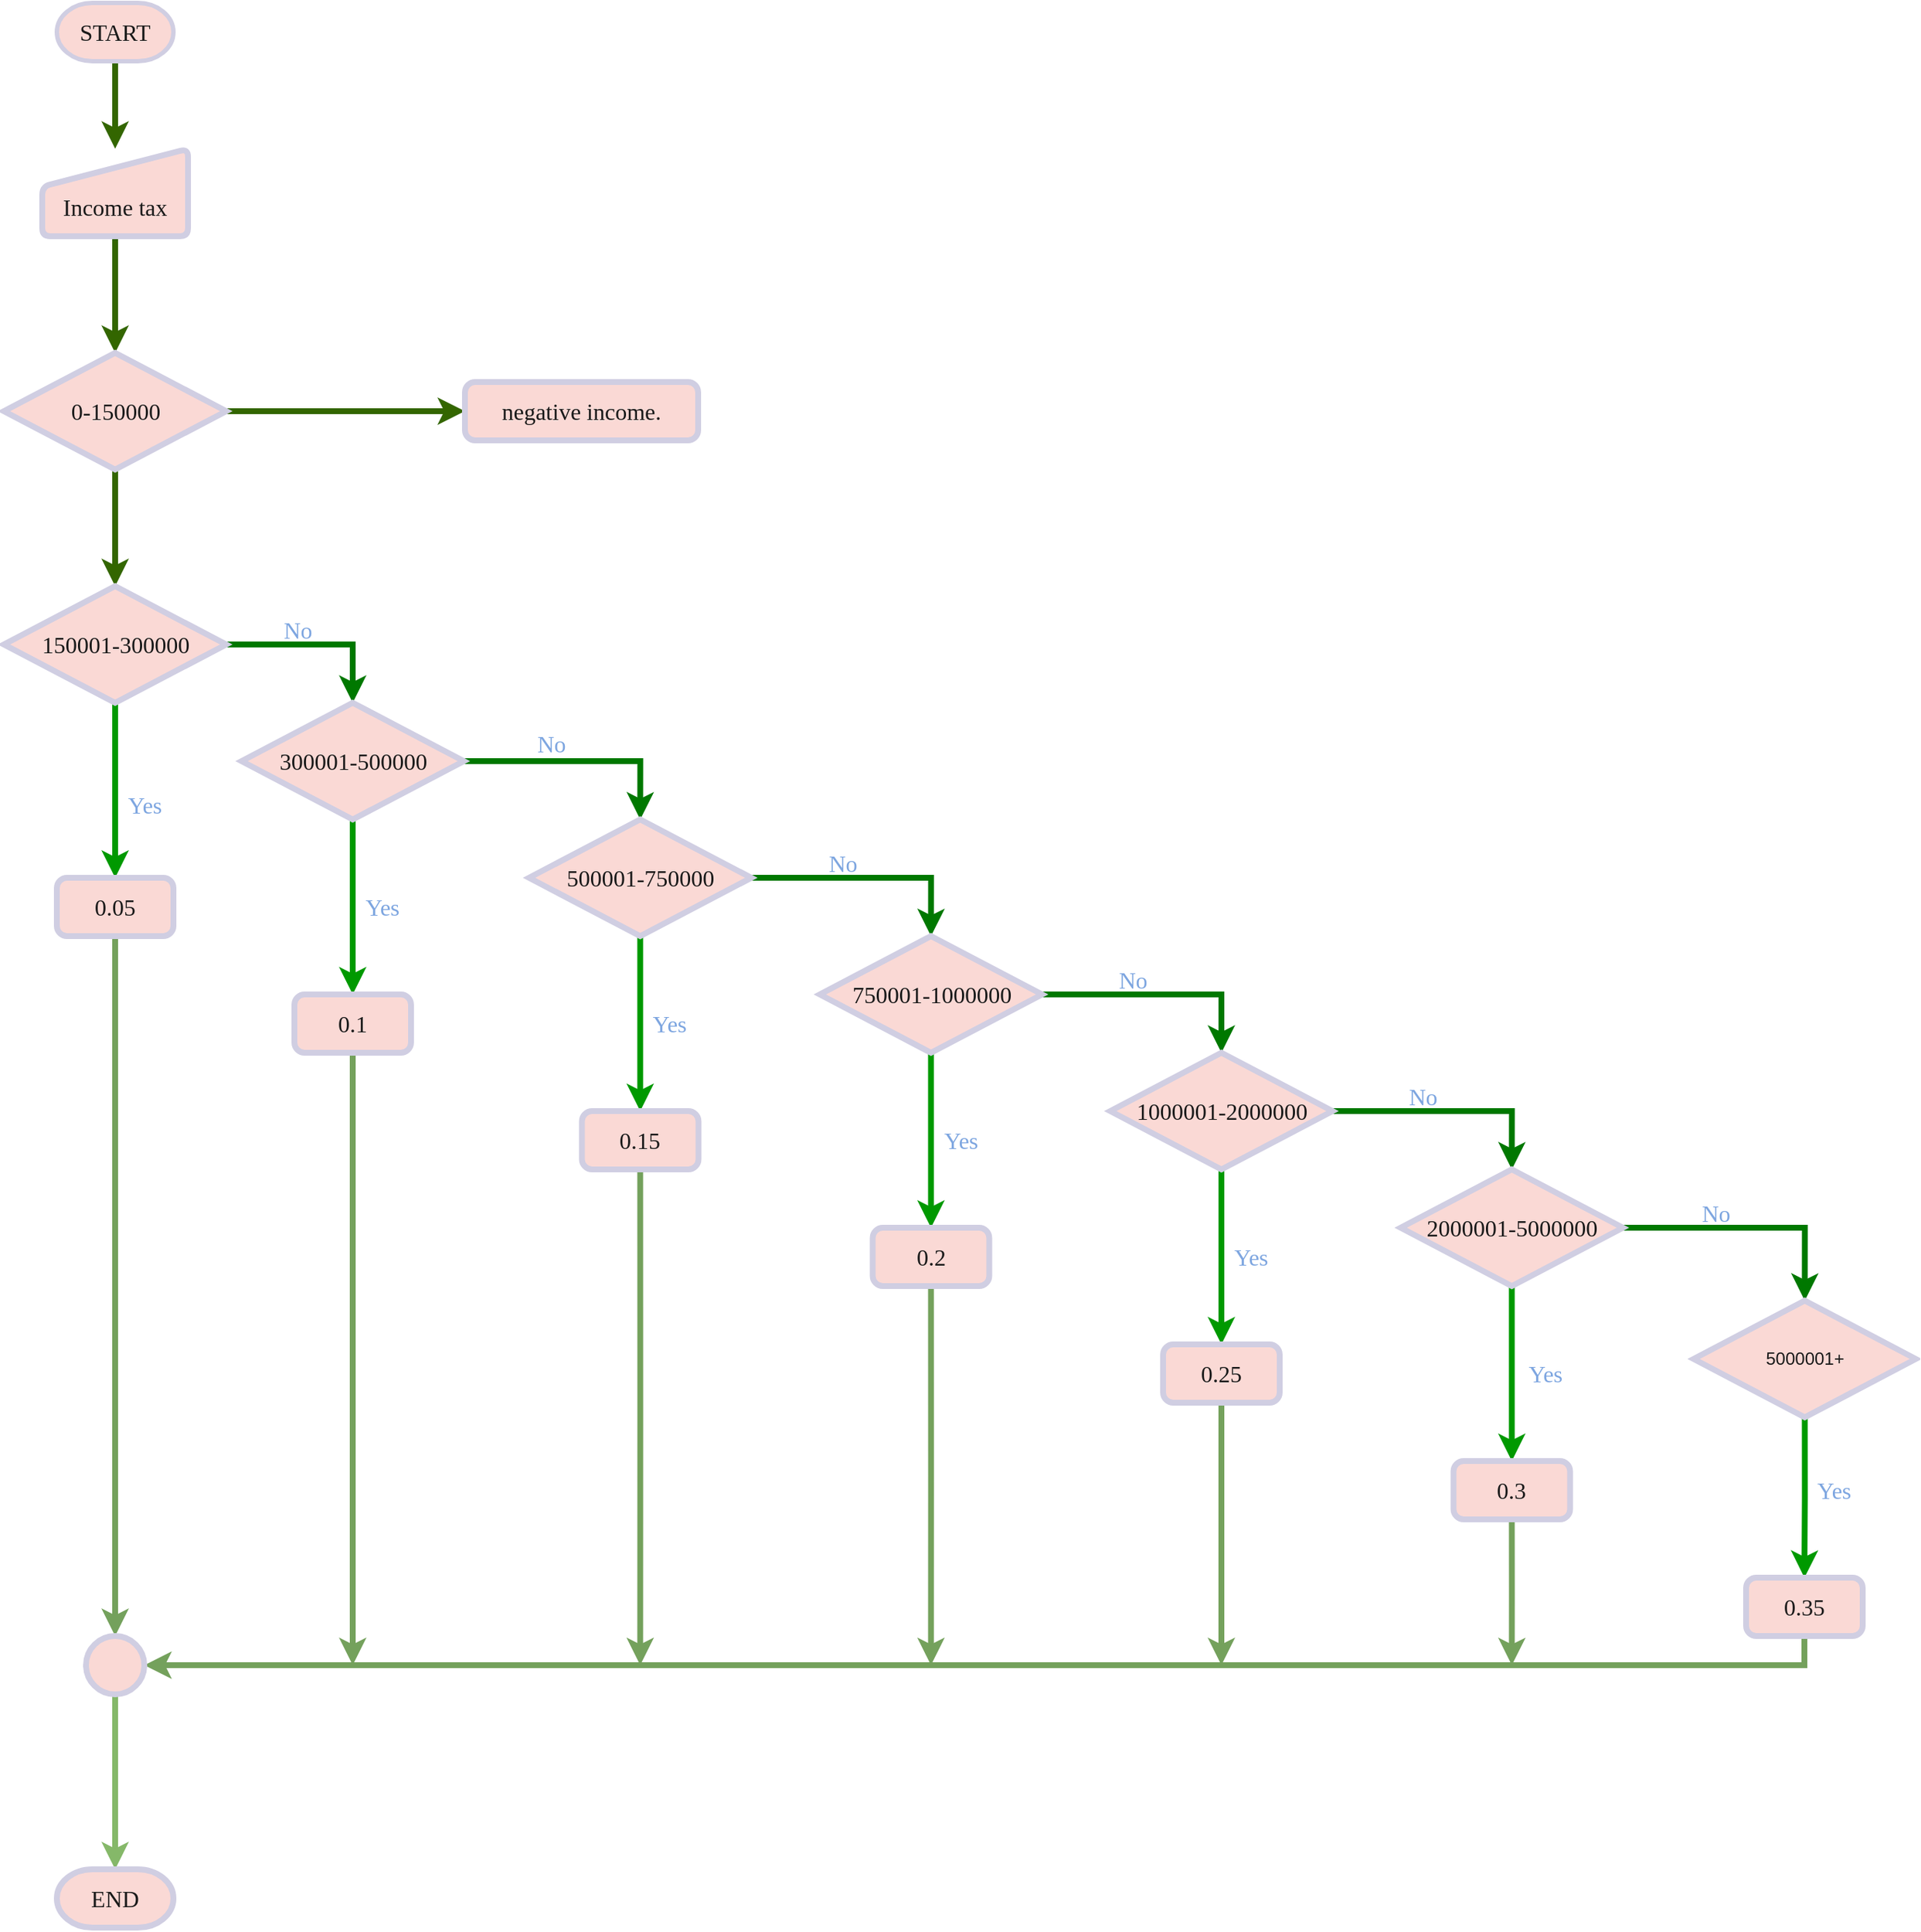 <mxfile version="13.4.5" type="device"><diagram id="NYKXYWoV4QDuxbR2wXt-" name="Page-1"><mxGraphModel dx="1920" dy="1205" grid="1" gridSize="10" guides="1" tooltips="1" connect="1" arrows="1" fold="1" page="1" pageScale="1" pageWidth="827" pageHeight="1169" math="0" shadow="0"><root><mxCell id="0"/><mxCell id="1" parent="0"/><mxCell id="YWrXTuoDD567YwXB1C9O-3" style="edgeStyle=orthogonalEdgeStyle;rounded=0;orthogonalLoop=1;jettySize=auto;html=1;exitX=0.5;exitY=1;exitDx=0;exitDy=0;exitPerimeter=0;entryX=0.5;entryY=0;entryDx=0;entryDy=0;fontFamily=Times New Roman;fontSize=16;strokeWidth=4;fontColor=#1A1A1A;fillColor=#ffcccc;strokeColor=#336600;" parent="1" source="YWrXTuoDD567YwXB1C9O-1" target="YWrXTuoDD567YwXB1C9O-2" edge="1"><mxGeometry relative="1" as="geometry"/></mxCell><mxCell id="YWrXTuoDD567YwXB1C9O-1" value="START" style="strokeWidth=3;html=1;shape=mxgraph.flowchart.terminator;whiteSpace=wrap;fontFamily=Times New Roman;fontSize=16;fillColor=#FAD9D5;strokeColor=#D0CEE2;fontColor=#1A1A1A;" parent="1" vertex="1"><mxGeometry x="200" y="80" width="80" height="40" as="geometry"/></mxCell><mxCell id="YWrXTuoDD567YwXB1C9O-9" style="edgeStyle=orthogonalEdgeStyle;rounded=0;orthogonalLoop=1;jettySize=auto;html=1;exitX=0.5;exitY=1;exitDx=0;exitDy=0;entryX=0.5;entryY=0;entryDx=0;entryDy=0;entryPerimeter=0;fontFamily=Times New Roman;fontSize=16;strokeWidth=4;fontColor=#1A1A1A;fillColor=#ffcccc;strokeColor=#336600;" parent="1" source="YWrXTuoDD567YwXB1C9O-2" target="YWrXTuoDD567YwXB1C9O-4" edge="1"><mxGeometry relative="1" as="geometry"/></mxCell><mxCell id="YWrXTuoDD567YwXB1C9O-2" value="&lt;br style=&quot;font-size: 16px;&quot;&gt;Income tax" style="html=1;strokeWidth=4;shape=manualInput;whiteSpace=wrap;rounded=1;size=26;arcSize=11;fontFamily=Times New Roman;fontSize=16;fillColor=#FAD9D5;strokeColor=#D0CEE2;fontColor=#1A1A1A;" parent="1" vertex="1"><mxGeometry x="190" y="180" width="100" height="60" as="geometry"/></mxCell><mxCell id="YWrXTuoDD567YwXB1C9O-6" style="edgeStyle=orthogonalEdgeStyle;rounded=0;orthogonalLoop=1;jettySize=auto;html=1;exitX=1;exitY=0.5;exitDx=0;exitDy=0;exitPerimeter=0;entryX=0;entryY=0.5;entryDx=0;entryDy=0;fontFamily=Times New Roman;fontSize=16;strokeWidth=4;fontColor=#1A1A1A;fillColor=#ffcccc;strokeColor=#336600;" parent="1" source="YWrXTuoDD567YwXB1C9O-4" target="YWrXTuoDD567YwXB1C9O-5" edge="1"><mxGeometry relative="1" as="geometry"/></mxCell><mxCell id="YWrXTuoDD567YwXB1C9O-8" style="edgeStyle=orthogonalEdgeStyle;rounded=0;orthogonalLoop=1;jettySize=auto;html=1;exitX=0.5;exitY=1;exitDx=0;exitDy=0;exitPerimeter=0;entryX=0.5;entryY=0;entryDx=0;entryDy=0;entryPerimeter=0;fontFamily=Times New Roman;fontSize=16;strokeWidth=4;fontColor=#1A1A1A;fillColor=#ffcccc;strokeColor=#336600;" parent="1" source="YWrXTuoDD567YwXB1C9O-4" target="YWrXTuoDD567YwXB1C9O-7" edge="1"><mxGeometry relative="1" as="geometry"/></mxCell><mxCell id="YWrXTuoDD567YwXB1C9O-4" value="0-150000" style="strokeWidth=4;html=1;shape=mxgraph.flowchart.decision;whiteSpace=wrap;fontFamily=Times New Roman;fontSize=16;fillColor=#FAD9D5;strokeColor=#D0CEE2;fontColor=#1A1A1A;" parent="1" vertex="1"><mxGeometry x="163.75" y="320" width="152.5" height="80" as="geometry"/></mxCell><mxCell id="YWrXTuoDD567YwXB1C9O-5" value="&lt;div style=&quot;font-size: 16px&quot;&gt;&lt;span style=&quot;font-size: 16px&quot;&gt;negative income.&lt;/span&gt;&lt;/div&gt;" style="rounded=1;whiteSpace=wrap;html=1;absoluteArcSize=1;arcSize=14;strokeWidth=4;fontFamily=Times New Roman;fontSize=16;fillColor=#FAD9D5;strokeColor=#D0CEE2;fontColor=#1A1A1A;" parent="1" vertex="1"><mxGeometry x="480" y="340" width="160" height="40" as="geometry"/></mxCell><mxCell id="YWrXTuoDD567YwXB1C9O-12" style="edgeStyle=orthogonalEdgeStyle;rounded=0;orthogonalLoop=1;jettySize=auto;html=1;exitX=1;exitY=0.5;exitDx=0;exitDy=0;exitPerimeter=0;entryX=0.5;entryY=0;entryDx=0;entryDy=0;entryPerimeter=0;fontFamily=Times New Roman;fontSize=16;strokeWidth=4;fontColor=#1A1A1A;strokeColor=#007800;" parent="1" source="YWrXTuoDD567YwXB1C9O-7" target="YWrXTuoDD567YwXB1C9O-10" edge="1"><mxGeometry relative="1" as="geometry"/></mxCell><mxCell id="YWrXTuoDD567YwXB1C9O-36" style="edgeStyle=orthogonalEdgeStyle;rounded=0;orthogonalLoop=1;jettySize=auto;html=1;exitX=0.5;exitY=1;exitDx=0;exitDy=0;exitPerimeter=0;entryX=0.5;entryY=0;entryDx=0;entryDy=0;fontFamily=Times New Roman;fontSize=16;strokeWidth=4;fontColor=#1A1A1A;strokeColor=#009900;" parent="1" source="YWrXTuoDD567YwXB1C9O-7" target="YWrXTuoDD567YwXB1C9O-32" edge="1"><mxGeometry relative="1" as="geometry"/></mxCell><mxCell id="YWrXTuoDD567YwXB1C9O-7" value="150001-300000" style="strokeWidth=4;html=1;shape=mxgraph.flowchart.decision;whiteSpace=wrap;fontFamily=Times New Roman;fontSize=16;fillColor=#FAD9D5;strokeColor=#D0CEE2;fontColor=#1A1A1A;" parent="1" vertex="1"><mxGeometry x="163.75" y="480" width="152.5" height="80" as="geometry"/></mxCell><mxCell id="YWrXTuoDD567YwXB1C9O-14" style="edgeStyle=orthogonalEdgeStyle;rounded=0;orthogonalLoop=1;jettySize=auto;html=1;exitX=1;exitY=0.5;exitDx=0;exitDy=0;exitPerimeter=0;entryX=0.5;entryY=0;entryDx=0;entryDy=0;entryPerimeter=0;fontFamily=Times New Roman;fontSize=16;strokeWidth=4;fontColor=#1A1A1A;strokeColor=#007800;" parent="1" source="YWrXTuoDD567YwXB1C9O-10" target="YWrXTuoDD567YwXB1C9O-13" edge="1"><mxGeometry relative="1" as="geometry"/></mxCell><mxCell id="YWrXTuoDD567YwXB1C9O-38" style="edgeStyle=orthogonalEdgeStyle;rounded=0;orthogonalLoop=1;jettySize=auto;html=1;exitX=0.5;exitY=1;exitDx=0;exitDy=0;exitPerimeter=0;fontFamily=Times New Roman;fontSize=16;strokeWidth=4;fontColor=#1A1A1A;strokeColor=#009900;" parent="1" source="YWrXTuoDD567YwXB1C9O-10" target="YWrXTuoDD567YwXB1C9O-33" edge="1"><mxGeometry relative="1" as="geometry"/></mxCell><mxCell id="YWrXTuoDD567YwXB1C9O-10" value="300001-500000" style="strokeWidth=4;html=1;shape=mxgraph.flowchart.decision;whiteSpace=wrap;fontFamily=Times New Roman;fontSize=16;fillColor=#FAD9D5;strokeColor=#D0CEE2;fontColor=#1A1A1A;" parent="1" vertex="1"><mxGeometry x="326.75" y="560" width="152.5" height="80" as="geometry"/></mxCell><mxCell id="YWrXTuoDD567YwXB1C9O-16" style="edgeStyle=orthogonalEdgeStyle;rounded=0;orthogonalLoop=1;jettySize=auto;html=1;exitX=1;exitY=0.5;exitDx=0;exitDy=0;exitPerimeter=0;entryX=0.5;entryY=0;entryDx=0;entryDy=0;entryPerimeter=0;fontFamily=Times New Roman;fontSize=16;strokeWidth=4;fontColor=#1A1A1A;strokeColor=#007800;" parent="1" source="YWrXTuoDD567YwXB1C9O-13" target="YWrXTuoDD567YwXB1C9O-15" edge="1"><mxGeometry relative="1" as="geometry"/></mxCell><mxCell id="YWrXTuoDD567YwXB1C9O-39" style="edgeStyle=orthogonalEdgeStyle;rounded=0;orthogonalLoop=1;jettySize=auto;html=1;exitX=0.5;exitY=1;exitDx=0;exitDy=0;exitPerimeter=0;entryX=0.5;entryY=0;entryDx=0;entryDy=0;fontFamily=Times New Roman;fontSize=16;strokeWidth=4;fontColor=#1A1A1A;strokeColor=#009900;" parent="1" source="YWrXTuoDD567YwXB1C9O-13" target="YWrXTuoDD567YwXB1C9O-34" edge="1"><mxGeometry relative="1" as="geometry"/></mxCell><mxCell id="YWrXTuoDD567YwXB1C9O-13" value="500001-750000" style="strokeWidth=4;html=1;shape=mxgraph.flowchart.decision;whiteSpace=wrap;fontFamily=Times New Roman;fontSize=16;fillColor=#FAD9D5;strokeColor=#D0CEE2;fontColor=#1A1A1A;" parent="1" vertex="1"><mxGeometry x="524" y="640" width="152.5" height="80" as="geometry"/></mxCell><mxCell id="YWrXTuoDD567YwXB1C9O-18" style="edgeStyle=orthogonalEdgeStyle;rounded=0;orthogonalLoop=1;jettySize=auto;html=1;exitX=1;exitY=0.5;exitDx=0;exitDy=0;exitPerimeter=0;entryX=0.5;entryY=0;entryDx=0;entryDy=0;entryPerimeter=0;fontFamily=Times New Roman;fontSize=16;strokeWidth=4;fontColor=#1A1A1A;strokeColor=#007800;" parent="1" source="YWrXTuoDD567YwXB1C9O-15" target="YWrXTuoDD567YwXB1C9O-17" edge="1"><mxGeometry relative="1" as="geometry"/></mxCell><mxCell id="YWrXTuoDD567YwXB1C9O-40" style="edgeStyle=orthogonalEdgeStyle;rounded=0;orthogonalLoop=1;jettySize=auto;html=1;exitX=0.5;exitY=1;exitDx=0;exitDy=0;exitPerimeter=0;entryX=0.5;entryY=0;entryDx=0;entryDy=0;fontFamily=Times New Roman;fontSize=16;strokeWidth=4;fontColor=#1A1A1A;strokeColor=#009900;" parent="1" source="YWrXTuoDD567YwXB1C9O-15" target="YWrXTuoDD567YwXB1C9O-35" edge="1"><mxGeometry relative="1" as="geometry"/></mxCell><mxCell id="YWrXTuoDD567YwXB1C9O-15" value="750001-1000000" style="strokeWidth=4;html=1;shape=mxgraph.flowchart.decision;whiteSpace=wrap;fontFamily=Times New Roman;fontSize=16;fillColor=#FAD9D5;strokeColor=#D0CEE2;fontColor=#1A1A1A;" parent="1" vertex="1"><mxGeometry x="723.5" y="720" width="152.5" height="80" as="geometry"/></mxCell><mxCell id="YWrXTuoDD567YwXB1C9O-20" style="edgeStyle=orthogonalEdgeStyle;rounded=0;orthogonalLoop=1;jettySize=auto;html=1;exitX=1;exitY=0.5;exitDx=0;exitDy=0;exitPerimeter=0;entryX=0.5;entryY=0;entryDx=0;entryDy=0;entryPerimeter=0;fontFamily=Times New Roman;fontSize=16;strokeWidth=4;fontColor=#1A1A1A;strokeColor=#007800;" parent="1" source="YWrXTuoDD567YwXB1C9O-17" target="YWrXTuoDD567YwXB1C9O-19" edge="1"><mxGeometry relative="1" as="geometry"/></mxCell><mxCell id="YWrXTuoDD567YwXB1C9O-45" style="edgeStyle=orthogonalEdgeStyle;rounded=0;orthogonalLoop=1;jettySize=auto;html=1;exitX=0.5;exitY=1;exitDx=0;exitDy=0;exitPerimeter=0;entryX=0.5;entryY=0;entryDx=0;entryDy=0;fontFamily=Times New Roman;fontSize=16;strokeWidth=4;fontColor=#1A1A1A;strokeColor=#009900;" parent="1" source="YWrXTuoDD567YwXB1C9O-17" target="YWrXTuoDD567YwXB1C9O-41" edge="1"><mxGeometry relative="1" as="geometry"/></mxCell><mxCell id="YWrXTuoDD567YwXB1C9O-17" value="1000001-2000000" style="strokeWidth=4;html=1;shape=mxgraph.flowchart.decision;whiteSpace=wrap;fontFamily=Times New Roman;fontSize=16;fillColor=#FAD9D5;strokeColor=#D0CEE2;fontColor=#1A1A1A;" parent="1" vertex="1"><mxGeometry x="922.75" y="800" width="152.5" height="80" as="geometry"/></mxCell><mxCell id="YWrXTuoDD567YwXB1C9O-22" style="edgeStyle=orthogonalEdgeStyle;rounded=0;orthogonalLoop=1;jettySize=auto;html=1;exitX=1;exitY=0.5;exitDx=0;exitDy=0;exitPerimeter=0;entryX=0.5;entryY=0;entryDx=0;entryDy=0;entryPerimeter=0;fontFamily=Times New Roman;fontSize=16;strokeWidth=4;fontColor=#1A1A1A;strokeColor=#007800;" parent="1" source="YWrXTuoDD567YwXB1C9O-19" target="YWrXTuoDD567YwXB1C9O-21" edge="1"><mxGeometry relative="1" as="geometry"/></mxCell><mxCell id="YWrXTuoDD567YwXB1C9O-46" style="edgeStyle=orthogonalEdgeStyle;rounded=0;orthogonalLoop=1;jettySize=auto;html=1;exitX=0.5;exitY=1;exitDx=0;exitDy=0;exitPerimeter=0;entryX=0.5;entryY=0;entryDx=0;entryDy=0;fontFamily=Times New Roman;fontSize=16;strokeWidth=4;fontColor=#1A1A1A;strokeColor=#009900;" parent="1" source="YWrXTuoDD567YwXB1C9O-19" target="YWrXTuoDD567YwXB1C9O-42" edge="1"><mxGeometry relative="1" as="geometry"/></mxCell><mxCell id="YWrXTuoDD567YwXB1C9O-19" value="2000001-5000000" style="strokeWidth=4;html=1;shape=mxgraph.flowchart.decision;whiteSpace=wrap;fontFamily=Times New Roman;fontSize=16;fillColor=#FAD9D5;strokeColor=#D0CEE2;fontColor=#1A1A1A;" parent="1" vertex="1"><mxGeometry x="1122" y="880" width="152.5" height="80" as="geometry"/></mxCell><mxCell id="YWrXTuoDD567YwXB1C9O-47" style="edgeStyle=orthogonalEdgeStyle;rounded=0;orthogonalLoop=1;jettySize=auto;html=1;exitX=0.5;exitY=1;exitDx=0;exitDy=0;exitPerimeter=0;entryX=0.5;entryY=0;entryDx=0;entryDy=0;fontFamily=Times New Roman;fontSize=16;strokeWidth=4;fontColor=#1A1A1A;strokeColor=#009900;" parent="1" source="YWrXTuoDD567YwXB1C9O-21" target="YWrXTuoDD567YwXB1C9O-43" edge="1"><mxGeometry relative="1" as="geometry"/></mxCell><mxCell id="YWrXTuoDD567YwXB1C9O-21" value="5000001+" style="strokeWidth=4;html=1;shape=mxgraph.flowchart.decision;whiteSpace=wrap;fillColor=#FAD9D5;strokeColor=#D0CEE2;fontColor=#1A1A1A;" parent="1" vertex="1"><mxGeometry x="1323" y="970" width="152.5" height="80" as="geometry"/></mxCell><mxCell id="2" value="No" style="text;html=1;align=center;verticalAlign=middle;resizable=0;points=[];autosize=1;fontFamily=Times New Roman;fontSize=16;strokeWidth=4;fontColor=#7EA6E0;" parent="1" vertex="1"><mxGeometry x="350" y="500" width="30" height="20" as="geometry"/></mxCell><mxCell id="YWrXTuoDD567YwXB1C9O-25" value="No" style="text;html=1;align=center;verticalAlign=middle;resizable=0;points=[];autosize=1;fontFamily=Times New Roman;fontSize=16;strokeWidth=4;fontColor=#7EA6E0;" parent="1" vertex="1"><mxGeometry x="524" y="578" width="30" height="20" as="geometry"/></mxCell><mxCell id="YWrXTuoDD567YwXB1C9O-27" value="No" style="text;html=1;align=center;verticalAlign=middle;resizable=0;points=[];autosize=1;fontFamily=Times New Roman;fontSize=16;strokeWidth=4;fontColor=#7EA6E0;" parent="1" vertex="1"><mxGeometry x="1122" y="820" width="30" height="20" as="geometry"/></mxCell><mxCell id="YWrXTuoDD567YwXB1C9O-28" value="No" style="text;html=1;align=center;verticalAlign=middle;resizable=0;points=[];autosize=1;fontFamily=Times New Roman;fontSize=16;strokeWidth=4;fontColor=#7EA6E0;" parent="1" vertex="1"><mxGeometry x="723.5" y="660" width="30" height="20" as="geometry"/></mxCell><mxCell id="YWrXTuoDD567YwXB1C9O-29" value="No" style="text;html=1;align=center;verticalAlign=middle;resizable=0;points=[];autosize=1;fontFamily=Times New Roman;fontSize=16;strokeWidth=4;fontColor=#7EA6E0;" parent="1" vertex="1"><mxGeometry x="922.75" y="740" width="30" height="20" as="geometry"/></mxCell><mxCell id="YWrXTuoDD567YwXB1C9O-30" value="No" style="text;html=1;align=center;verticalAlign=middle;resizable=0;points=[];autosize=1;fontFamily=Times New Roman;fontSize=16;strokeWidth=4;fontColor=#7EA6E0;" parent="1" vertex="1"><mxGeometry x="1323" y="900" width="30" height="20" as="geometry"/></mxCell><mxCell id="YWrXTuoDD567YwXB1C9O-64" style="edgeStyle=orthogonalEdgeStyle;rounded=0;orthogonalLoop=1;jettySize=auto;html=1;exitX=0.5;exitY=1;exitDx=0;exitDy=0;entryX=0.5;entryY=0;entryDx=0;entryDy=0;entryPerimeter=0;fontFamily=Times New Roman;fontSize=16;strokeWidth=4;fontColor=#1A1A1A;strokeColor=#74A15C;" parent="1" source="YWrXTuoDD567YwXB1C9O-32" target="YWrXTuoDD567YwXB1C9O-63" edge="1"><mxGeometry relative="1" as="geometry"/></mxCell><mxCell id="YWrXTuoDD567YwXB1C9O-32" value="0.05" style="rounded=1;whiteSpace=wrap;html=1;absoluteArcSize=1;arcSize=14;strokeWidth=4;fontFamily=Times New Roman;fontSize=16;fillColor=#FAD9D5;strokeColor=#D0CEE2;fontColor=#1A1A1A;" parent="1" vertex="1"><mxGeometry x="200" y="680" width="80" height="40" as="geometry"/></mxCell><mxCell id="YWrXTuoDD567YwXB1C9O-66" style="edgeStyle=orthogonalEdgeStyle;rounded=0;orthogonalLoop=1;jettySize=auto;html=1;exitX=0.5;exitY=1;exitDx=0;exitDy=0;fontFamily=Times New Roman;fontSize=16;strokeWidth=4;fontColor=#1A1A1A;strokeColor=#74A15C;" parent="1" source="YWrXTuoDD567YwXB1C9O-33" edge="1"><mxGeometry relative="1" as="geometry"><mxPoint x="403" y="1220" as="targetPoint"/></mxGeometry></mxCell><mxCell id="YWrXTuoDD567YwXB1C9O-33" value="0.1" style="rounded=1;whiteSpace=wrap;html=1;absoluteArcSize=1;arcSize=14;strokeWidth=4;fontFamily=Times New Roman;fontSize=16;fillColor=#FAD9D5;strokeColor=#D0CEE2;fontColor=#1A1A1A;" parent="1" vertex="1"><mxGeometry x="363" y="760" width="80" height="40" as="geometry"/></mxCell><mxCell id="YWrXTuoDD567YwXB1C9O-67" style="edgeStyle=orthogonalEdgeStyle;rounded=0;orthogonalLoop=1;jettySize=auto;html=1;exitX=0.5;exitY=1;exitDx=0;exitDy=0;fontFamily=Times New Roman;fontSize=16;strokeWidth=4;fontColor=#1A1A1A;strokeColor=#74A15C;" parent="1" source="YWrXTuoDD567YwXB1C9O-34" edge="1"><mxGeometry relative="1" as="geometry"><mxPoint x="600.25" y="1220" as="targetPoint"/></mxGeometry></mxCell><mxCell id="YWrXTuoDD567YwXB1C9O-34" value="0.15" style="rounded=1;whiteSpace=wrap;html=1;absoluteArcSize=1;arcSize=14;strokeWidth=4;fontFamily=Times New Roman;fontSize=16;fillColor=#FAD9D5;strokeColor=#D0CEE2;fontColor=#1A1A1A;" parent="1" vertex="1"><mxGeometry x="560.25" y="840" width="80" height="40" as="geometry"/></mxCell><mxCell id="YWrXTuoDD567YwXB1C9O-68" style="edgeStyle=orthogonalEdgeStyle;rounded=0;orthogonalLoop=1;jettySize=auto;html=1;exitX=0.5;exitY=1;exitDx=0;exitDy=0;fontFamily=Times New Roman;fontSize=16;strokeWidth=4;fontColor=#1A1A1A;strokeColor=#74A15C;" parent="1" source="YWrXTuoDD567YwXB1C9O-35" edge="1"><mxGeometry relative="1" as="geometry"><mxPoint x="799.75" y="1220" as="targetPoint"/></mxGeometry></mxCell><mxCell id="YWrXTuoDD567YwXB1C9O-35" value="0.2" style="rounded=1;whiteSpace=wrap;html=1;absoluteArcSize=1;arcSize=14;strokeWidth=4;fontFamily=Times New Roman;fontSize=16;fillColor=#FAD9D5;strokeColor=#D0CEE2;fontColor=#1A1A1A;" parent="1" vertex="1"><mxGeometry x="759.75" y="920" width="80" height="40" as="geometry"/></mxCell><mxCell id="YWrXTuoDD567YwXB1C9O-69" style="edgeStyle=orthogonalEdgeStyle;rounded=0;orthogonalLoop=1;jettySize=auto;html=1;exitX=0.5;exitY=1;exitDx=0;exitDy=0;fontFamily=Times New Roman;fontSize=16;strokeWidth=4;fontColor=#1A1A1A;strokeColor=#74A15C;" parent="1" source="YWrXTuoDD567YwXB1C9O-41" edge="1"><mxGeometry relative="1" as="geometry"><mxPoint x="999" y="1220" as="targetPoint"/></mxGeometry></mxCell><mxCell id="YWrXTuoDD567YwXB1C9O-41" value="0.25" style="rounded=1;whiteSpace=wrap;html=1;absoluteArcSize=1;arcSize=14;strokeWidth=4;fontFamily=Times New Roman;fontSize=16;fillColor=#FAD9D5;strokeColor=#D0CEE2;fontColor=#1A1A1A;" parent="1" vertex="1"><mxGeometry x="959" y="1000" width="80" height="40" as="geometry"/></mxCell><mxCell id="YWrXTuoDD567YwXB1C9O-70" style="edgeStyle=orthogonalEdgeStyle;rounded=0;orthogonalLoop=1;jettySize=auto;html=1;exitX=0.5;exitY=1;exitDx=0;exitDy=0;fontFamily=Times New Roman;fontSize=16;strokeWidth=4;fontColor=#1A1A1A;strokeColor=#74A15C;" parent="1" source="YWrXTuoDD567YwXB1C9O-42" edge="1"><mxGeometry relative="1" as="geometry"><mxPoint x="1198.25" y="1220" as="targetPoint"/></mxGeometry></mxCell><mxCell id="YWrXTuoDD567YwXB1C9O-42" value="0.3" style="rounded=1;whiteSpace=wrap;html=1;absoluteArcSize=1;arcSize=14;strokeWidth=4;fontFamily=Times New Roman;fontSize=16;fillColor=#FAD9D5;strokeColor=#D0CEE2;fontColor=#1A1A1A;" parent="1" vertex="1"><mxGeometry x="1158.25" y="1080" width="80" height="40" as="geometry"/></mxCell><mxCell id="YWrXTuoDD567YwXB1C9O-65" style="edgeStyle=orthogonalEdgeStyle;rounded=0;orthogonalLoop=1;jettySize=auto;html=1;exitX=0.5;exitY=1;exitDx=0;exitDy=0;entryX=1;entryY=0.5;entryDx=0;entryDy=0;entryPerimeter=0;fontFamily=Times New Roman;fontSize=16;strokeWidth=4;fontColor=#1A1A1A;strokeColor=#74A15C;" parent="1" source="YWrXTuoDD567YwXB1C9O-43" target="YWrXTuoDD567YwXB1C9O-63" edge="1"><mxGeometry relative="1" as="geometry"/></mxCell><mxCell id="YWrXTuoDD567YwXB1C9O-43" value="0.35" style="rounded=1;whiteSpace=wrap;html=1;absoluteArcSize=1;arcSize=14;strokeWidth=4;fontFamily=Times New Roman;fontSize=16;fillColor=#FAD9D5;strokeColor=#D0CEE2;fontColor=#1A1A1A;" parent="1" vertex="1"><mxGeometry x="1359" y="1160" width="80" height="40" as="geometry"/></mxCell><mxCell id="YWrXTuoDD567YwXB1C9O-49" value="Yes" style="text;html=1;align=center;verticalAlign=middle;resizable=0;points=[];autosize=1;fontFamily=Times New Roman;fontSize=16;strokeWidth=4;fontColor=#7EA6E0;" parent="1" vertex="1"><mxGeometry x="240" y="620" width="40" height="20" as="geometry"/></mxCell><mxCell id="YWrXTuoDD567YwXB1C9O-51" value="Yes" style="text;html=1;align=center;verticalAlign=middle;resizable=0;points=[];autosize=1;fontFamily=Times New Roman;fontSize=16;strokeWidth=4;fontColor=#7EA6E0;" parent="1" vertex="1"><mxGeometry x="1399" y="1090" width="40" height="20" as="geometry"/></mxCell><mxCell id="YWrXTuoDD567YwXB1C9O-52" value="Yes" style="text;html=1;align=center;verticalAlign=middle;resizable=0;points=[];autosize=1;fontFamily=Times New Roman;fontSize=16;strokeWidth=4;fontColor=#7EA6E0;" parent="1" vertex="1"><mxGeometry x="600.25" y="770" width="40" height="20" as="geometry"/></mxCell><mxCell id="YWrXTuoDD567YwXB1C9O-53" value="Yes" style="text;html=1;align=center;verticalAlign=middle;resizable=0;points=[];autosize=1;fontFamily=Times New Roman;fontSize=16;strokeWidth=4;fontColor=#7EA6E0;" parent="1" vertex="1"><mxGeometry x="999" y="930" width="40" height="20" as="geometry"/></mxCell><mxCell id="YWrXTuoDD567YwXB1C9O-54" value="Yes" style="text;html=1;align=center;verticalAlign=middle;resizable=0;points=[];autosize=1;fontFamily=Times New Roman;fontSize=16;strokeWidth=4;fontColor=#7EA6E0;" parent="1" vertex="1"><mxGeometry x="1201" y="1010" width="40" height="20" as="geometry"/></mxCell><mxCell id="YWrXTuoDD567YwXB1C9O-55" value="Yes" style="text;html=1;align=center;verticalAlign=middle;resizable=0;points=[];autosize=1;fontFamily=Times New Roman;fontSize=16;strokeWidth=4;fontColor=#7EA6E0;" parent="1" vertex="1"><mxGeometry x="403" y="690" width="40" height="20" as="geometry"/></mxCell><mxCell id="YWrXTuoDD567YwXB1C9O-62" value="Yes" style="text;html=1;align=center;verticalAlign=middle;resizable=0;points=[];autosize=1;fontFamily=Times New Roman;fontSize=16;strokeWidth=4;fontColor=#7EA6E0;" parent="1" vertex="1"><mxGeometry x="800" y="850" width="40" height="20" as="geometry"/></mxCell><mxCell id="YWrXTuoDD567YwXB1C9O-73" style="edgeStyle=orthogonalEdgeStyle;rounded=0;orthogonalLoop=1;jettySize=auto;html=1;exitX=0.5;exitY=1;exitDx=0;exitDy=0;exitPerimeter=0;entryX=0.5;entryY=0;entryDx=0;entryDy=0;entryPerimeter=0;fontFamily=Times New Roman;fontSize=16;strokeWidth=4;fontColor=#1A1A1A;strokeColor=#85B869;" parent="1" source="YWrXTuoDD567YwXB1C9O-63" target="YWrXTuoDD567YwXB1C9O-72" edge="1"><mxGeometry relative="1" as="geometry"/></mxCell><mxCell id="YWrXTuoDD567YwXB1C9O-63" value="" style="strokeWidth=4;html=1;shape=mxgraph.flowchart.start_2;whiteSpace=wrap;fontFamily=Times New Roman;fontSize=16;fillColor=#FAD9D5;strokeColor=#D0CEE2;fontColor=#1A1A1A;" parent="1" vertex="1"><mxGeometry x="220" y="1200" width="40" height="40" as="geometry"/></mxCell><mxCell id="YWrXTuoDD567YwXB1C9O-72" value="END" style="strokeWidth=4;html=1;shape=mxgraph.flowchart.terminator;whiteSpace=wrap;fontFamily=Times New Roman;fontSize=16;fillColor=#FAD9D5;strokeColor=#D0CEE2;fontColor=#1A1A1A;" parent="1" vertex="1"><mxGeometry x="200" y="1360" width="80" height="40" as="geometry"/></mxCell></root></mxGraphModel></diagram></mxfile>